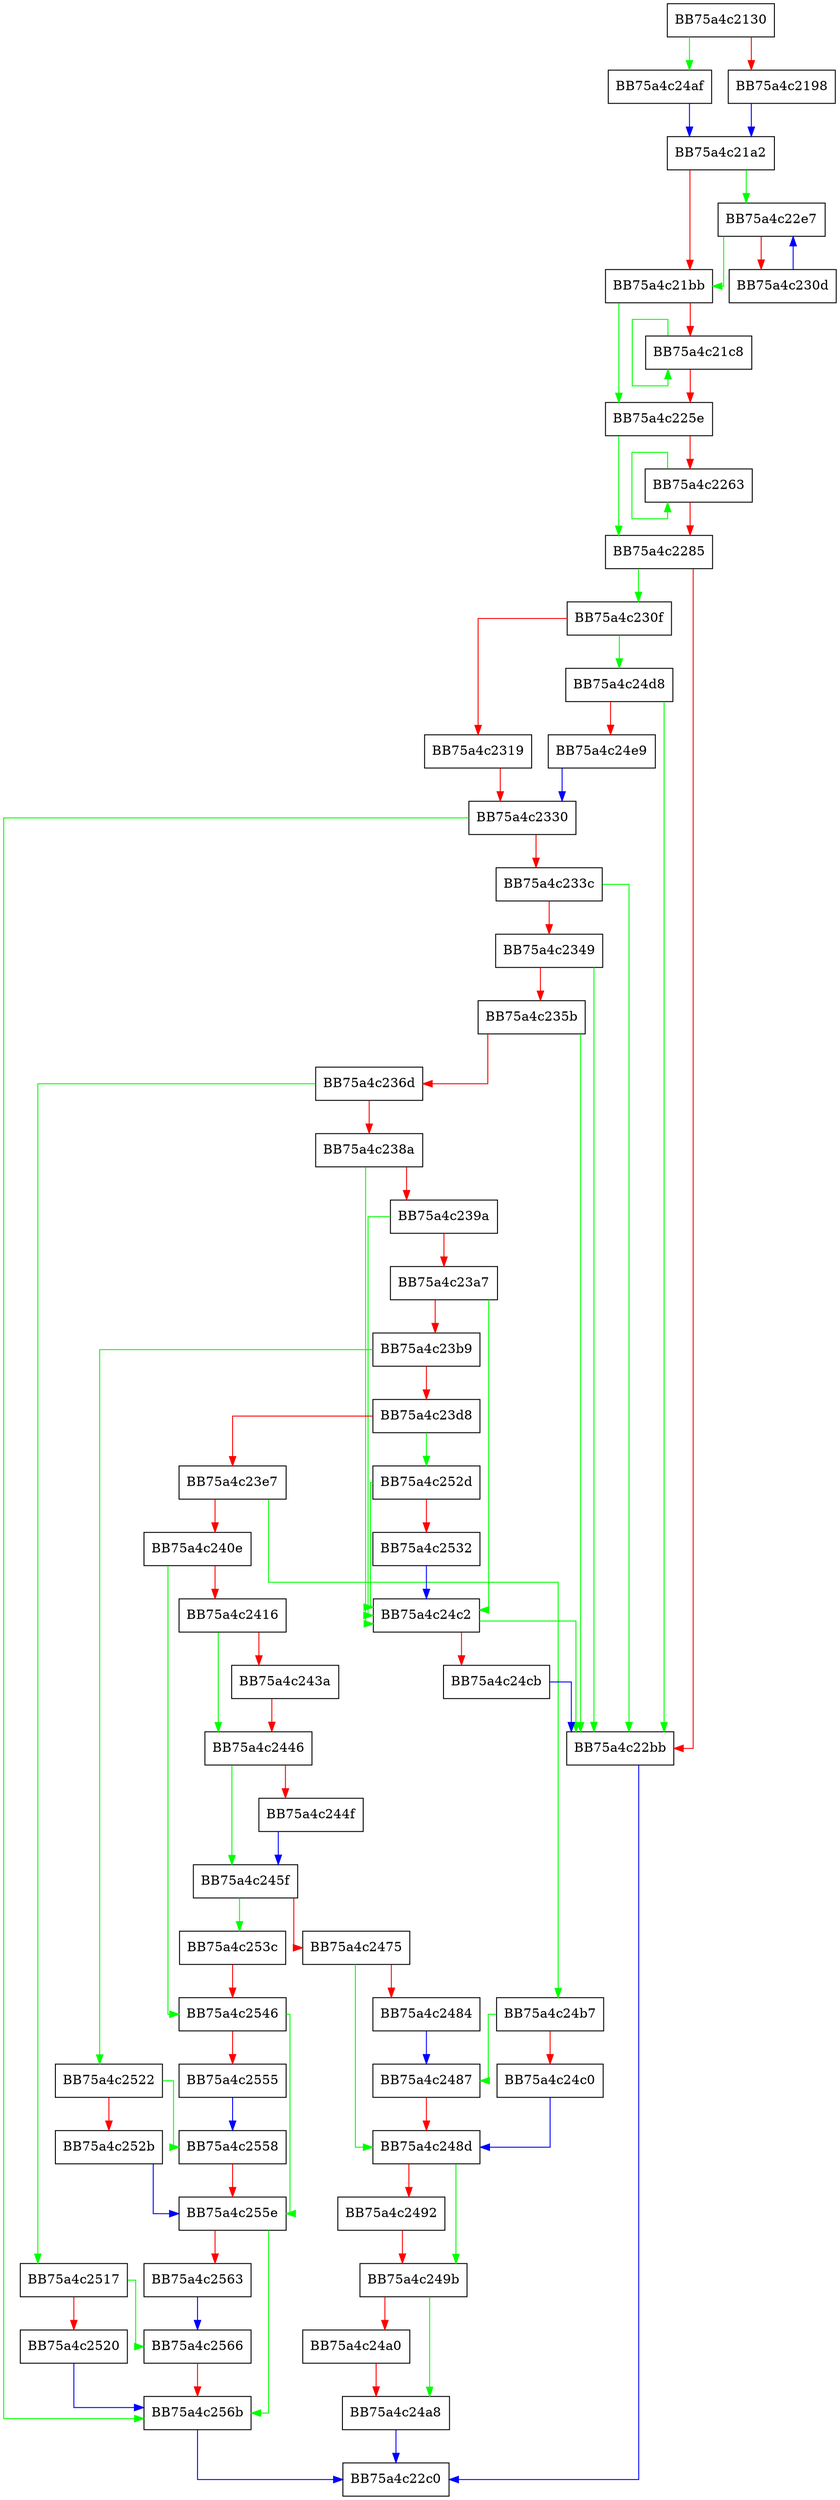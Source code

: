 digraph BMDetectionReceiver {
  node [shape="box"];
  graph [splines=ortho];
  BB75a4c2130 -> BB75a4c24af [color="green"];
  BB75a4c2130 -> BB75a4c2198 [color="red"];
  BB75a4c2198 -> BB75a4c21a2 [color="blue"];
  BB75a4c21a2 -> BB75a4c22e7 [color="green"];
  BB75a4c21a2 -> BB75a4c21bb [color="red"];
  BB75a4c21bb -> BB75a4c225e [color="green"];
  BB75a4c21bb -> BB75a4c21c8 [color="red"];
  BB75a4c21c8 -> BB75a4c21c8 [color="green"];
  BB75a4c21c8 -> BB75a4c225e [color="red"];
  BB75a4c225e -> BB75a4c2285 [color="green"];
  BB75a4c225e -> BB75a4c2263 [color="red"];
  BB75a4c2263 -> BB75a4c2263 [color="green"];
  BB75a4c2263 -> BB75a4c2285 [color="red"];
  BB75a4c2285 -> BB75a4c230f [color="green"];
  BB75a4c2285 -> BB75a4c22bb [color="red"];
  BB75a4c22bb -> BB75a4c22c0 [color="blue"];
  BB75a4c22e7 -> BB75a4c21bb [color="green"];
  BB75a4c22e7 -> BB75a4c230d [color="red"];
  BB75a4c230d -> BB75a4c22e7 [color="blue"];
  BB75a4c230f -> BB75a4c24d8 [color="green"];
  BB75a4c230f -> BB75a4c2319 [color="red"];
  BB75a4c2319 -> BB75a4c2330 [color="red"];
  BB75a4c2330 -> BB75a4c256b [color="green"];
  BB75a4c2330 -> BB75a4c233c [color="red"];
  BB75a4c233c -> BB75a4c22bb [color="green"];
  BB75a4c233c -> BB75a4c2349 [color="red"];
  BB75a4c2349 -> BB75a4c22bb [color="green"];
  BB75a4c2349 -> BB75a4c235b [color="red"];
  BB75a4c235b -> BB75a4c22bb [color="green"];
  BB75a4c235b -> BB75a4c236d [color="red"];
  BB75a4c236d -> BB75a4c2517 [color="green"];
  BB75a4c236d -> BB75a4c238a [color="red"];
  BB75a4c238a -> BB75a4c24c2 [color="green"];
  BB75a4c238a -> BB75a4c239a [color="red"];
  BB75a4c239a -> BB75a4c24c2 [color="green"];
  BB75a4c239a -> BB75a4c23a7 [color="red"];
  BB75a4c23a7 -> BB75a4c24c2 [color="green"];
  BB75a4c23a7 -> BB75a4c23b9 [color="red"];
  BB75a4c23b9 -> BB75a4c2522 [color="green"];
  BB75a4c23b9 -> BB75a4c23d8 [color="red"];
  BB75a4c23d8 -> BB75a4c252d [color="green"];
  BB75a4c23d8 -> BB75a4c23e7 [color="red"];
  BB75a4c23e7 -> BB75a4c24b7 [color="green"];
  BB75a4c23e7 -> BB75a4c240e [color="red"];
  BB75a4c240e -> BB75a4c2546 [color="green"];
  BB75a4c240e -> BB75a4c2416 [color="red"];
  BB75a4c2416 -> BB75a4c2446 [color="green"];
  BB75a4c2416 -> BB75a4c243a [color="red"];
  BB75a4c243a -> BB75a4c2446 [color="red"];
  BB75a4c2446 -> BB75a4c245f [color="green"];
  BB75a4c2446 -> BB75a4c244f [color="red"];
  BB75a4c244f -> BB75a4c245f [color="blue"];
  BB75a4c245f -> BB75a4c253c [color="green"];
  BB75a4c245f -> BB75a4c2475 [color="red"];
  BB75a4c2475 -> BB75a4c248d [color="green"];
  BB75a4c2475 -> BB75a4c2484 [color="red"];
  BB75a4c2484 -> BB75a4c2487 [color="blue"];
  BB75a4c2487 -> BB75a4c248d [color="red"];
  BB75a4c248d -> BB75a4c249b [color="green"];
  BB75a4c248d -> BB75a4c2492 [color="red"];
  BB75a4c2492 -> BB75a4c249b [color="red"];
  BB75a4c249b -> BB75a4c24a8 [color="green"];
  BB75a4c249b -> BB75a4c24a0 [color="red"];
  BB75a4c24a0 -> BB75a4c24a8 [color="red"];
  BB75a4c24a8 -> BB75a4c22c0 [color="blue"];
  BB75a4c24af -> BB75a4c21a2 [color="blue"];
  BB75a4c24b7 -> BB75a4c2487 [color="green"];
  BB75a4c24b7 -> BB75a4c24c0 [color="red"];
  BB75a4c24c0 -> BB75a4c248d [color="blue"];
  BB75a4c24c2 -> BB75a4c22bb [color="green"];
  BB75a4c24c2 -> BB75a4c24cb [color="red"];
  BB75a4c24cb -> BB75a4c22bb [color="blue"];
  BB75a4c24d8 -> BB75a4c22bb [color="green"];
  BB75a4c24d8 -> BB75a4c24e9 [color="red"];
  BB75a4c24e9 -> BB75a4c2330 [color="blue"];
  BB75a4c2517 -> BB75a4c2566 [color="green"];
  BB75a4c2517 -> BB75a4c2520 [color="red"];
  BB75a4c2520 -> BB75a4c256b [color="blue"];
  BB75a4c2522 -> BB75a4c2558 [color="green"];
  BB75a4c2522 -> BB75a4c252b [color="red"];
  BB75a4c252b -> BB75a4c255e [color="blue"];
  BB75a4c252d -> BB75a4c24c2 [color="green"];
  BB75a4c252d -> BB75a4c2532 [color="red"];
  BB75a4c2532 -> BB75a4c24c2 [color="blue"];
  BB75a4c253c -> BB75a4c2546 [color="red"];
  BB75a4c2546 -> BB75a4c255e [color="green"];
  BB75a4c2546 -> BB75a4c2555 [color="red"];
  BB75a4c2555 -> BB75a4c2558 [color="blue"];
  BB75a4c2558 -> BB75a4c255e [color="red"];
  BB75a4c255e -> BB75a4c256b [color="green"];
  BB75a4c255e -> BB75a4c2563 [color="red"];
  BB75a4c2563 -> BB75a4c2566 [color="blue"];
  BB75a4c2566 -> BB75a4c256b [color="red"];
  BB75a4c256b -> BB75a4c22c0 [color="blue"];
}